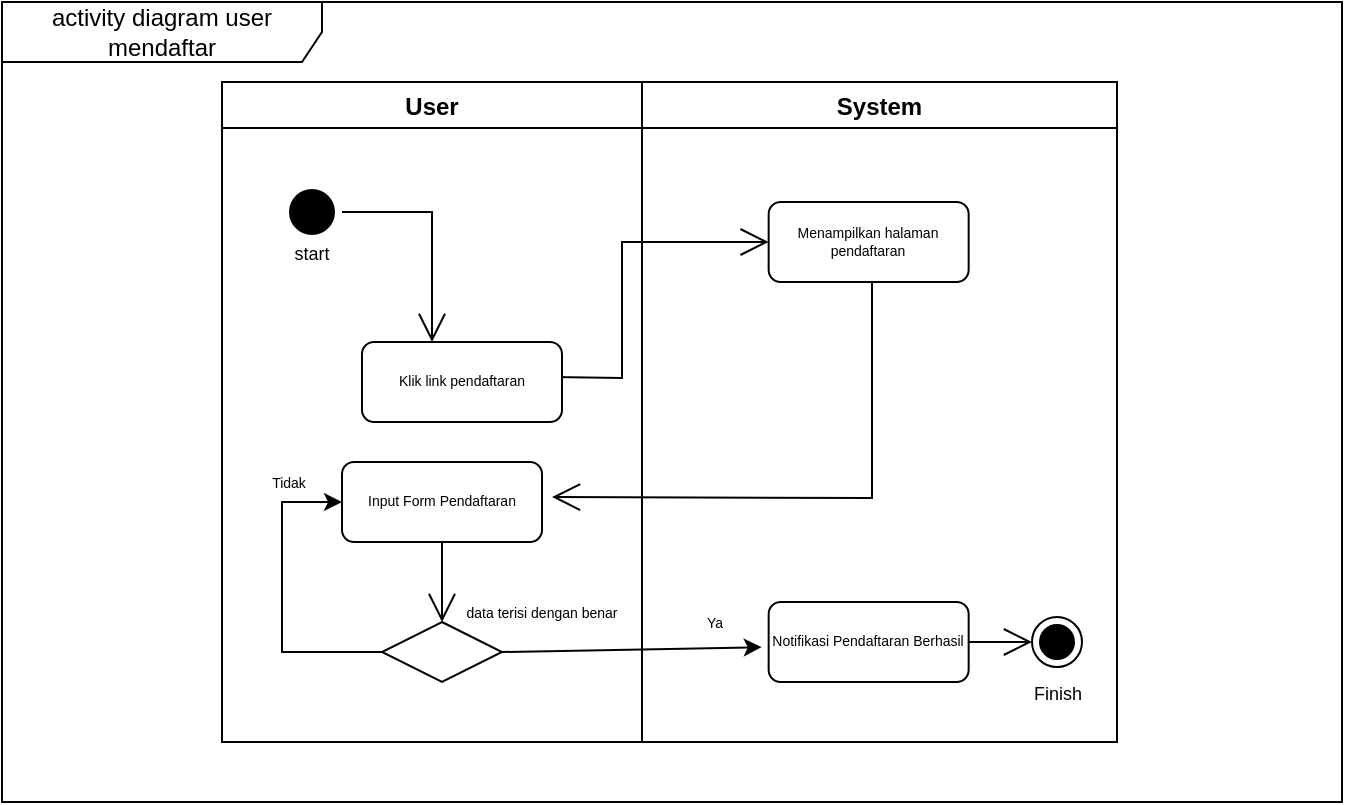 <mxfile version="17.4.6" type="github">
  <diagram id="xu2mb1g7uYP6MgzBX0Nj" name="Page-1">
    <mxGraphModel dx="868" dy="435" grid="1" gridSize="10" guides="1" tooltips="1" connect="1" arrows="1" fold="1" page="1" pageScale="1" pageWidth="850" pageHeight="1100" math="0" shadow="0">
      <root>
        <mxCell id="0" />
        <mxCell id="1" parent="0" />
        <mxCell id="U-rz6DUYJOyuGDaAJLVC-1" value="activity diagram user mendaftar" style="shape=umlFrame;whiteSpace=wrap;html=1;width=160;height=30;" parent="1" vertex="1">
          <mxGeometry x="130" y="40" width="670" height="400" as="geometry" />
        </mxCell>
        <mxCell id="U-rz6DUYJOyuGDaAJLVC-14" value="User" style="swimlane;" parent="1" vertex="1">
          <mxGeometry x="240" y="80" width="210" height="330" as="geometry" />
        </mxCell>
        <mxCell id="U-rz6DUYJOyuGDaAJLVC-29" value="" style="rhombus;whiteSpace=wrap;html=1;fontSize=9;strokeColor=#000000;" parent="U-rz6DUYJOyuGDaAJLVC-14" vertex="1">
          <mxGeometry x="80" y="270" width="60" height="30" as="geometry" />
        </mxCell>
        <mxCell id="U-rz6DUYJOyuGDaAJLVC-32" value="&lt;font style=&quot;font-size: 7px&quot;&gt;data terisi dengan benar&lt;/font&gt;" style="text;html=1;strokeColor=none;fillColor=none;align=center;verticalAlign=middle;whiteSpace=wrap;rounded=0;fontSize=9;" parent="U-rz6DUYJOyuGDaAJLVC-14" vertex="1">
          <mxGeometry x="120" y="250" width="80" height="30" as="geometry" />
        </mxCell>
        <mxCell id="U-rz6DUYJOyuGDaAJLVC-15" value="System" style="swimlane;startSize=23;" parent="1" vertex="1">
          <mxGeometry x="450" y="80" width="237.5" height="330" as="geometry" />
        </mxCell>
        <mxCell id="ygFOcXAb84O6QIB9o2_i-5" value="" style="ellipse;html=1;shape=endState;fillColor=#000000;strokeColor=#000000;fontSize=7;" vertex="1" parent="U-rz6DUYJOyuGDaAJLVC-15">
          <mxGeometry x="195" y="267.5" width="25" height="25" as="geometry" />
        </mxCell>
        <mxCell id="ygFOcXAb84O6QIB9o2_i-7" value="&lt;font style=&quot;font-size: 9px&quot;&gt;Finish&lt;/font&gt;" style="text;html=1;strokeColor=none;fillColor=none;align=center;verticalAlign=middle;whiteSpace=wrap;rounded=0;" vertex="1" parent="U-rz6DUYJOyuGDaAJLVC-15">
          <mxGeometry x="177.5" y="290" width="60" height="30" as="geometry" />
        </mxCell>
        <mxCell id="U-rz6DUYJOyuGDaAJLVC-19" value="" style="ellipse;html=1;shape=startState;fillColor=#000000;strokeColor=#000000;" parent="1" vertex="1">
          <mxGeometry x="270" y="130" width="30" height="30" as="geometry" />
        </mxCell>
        <mxCell id="U-rz6DUYJOyuGDaAJLVC-21" value="&lt;font style=&quot;font-size: 9px&quot;&gt;start&lt;/font&gt;" style="text;html=1;strokeColor=none;fillColor=none;align=center;verticalAlign=middle;whiteSpace=wrap;rounded=0;" parent="1" vertex="1">
          <mxGeometry x="255" y="150" width="60" height="30" as="geometry" />
        </mxCell>
        <mxCell id="U-rz6DUYJOyuGDaAJLVC-22" value="" style="endArrow=open;endFill=1;endSize=12;html=1;rounded=0;fontSize=9;" parent="1" source="U-rz6DUYJOyuGDaAJLVC-19" edge="1">
          <mxGeometry width="160" relative="1" as="geometry">
            <mxPoint x="300" y="200" as="sourcePoint" />
            <mxPoint x="345" y="210" as="targetPoint" />
            <Array as="points">
              <mxPoint x="345" y="145" />
            </Array>
          </mxGeometry>
        </mxCell>
        <mxCell id="U-rz6DUYJOyuGDaAJLVC-25" value="" style="endArrow=open;endFill=1;endSize=12;html=1;rounded=0;fontSize=9;exitX=1;exitY=0.5;exitDx=0;exitDy=0;entryX=0;entryY=0.5;entryDx=0;entryDy=0;" parent="1" target="ygFOcXAb84O6QIB9o2_i-2" edge="1">
          <mxGeometry width="160" relative="1" as="geometry">
            <mxPoint x="405" y="227.5" as="sourcePoint" />
            <mxPoint x="490" y="161" as="targetPoint" />
            <Array as="points">
              <mxPoint x="440" y="228" />
              <mxPoint x="440" y="160" />
            </Array>
          </mxGeometry>
        </mxCell>
        <mxCell id="U-rz6DUYJOyuGDaAJLVC-27" value="" style="endArrow=open;endFill=1;endSize=12;html=1;rounded=0;fontSize=9;exitX=0.5;exitY=1;exitDx=0;exitDy=0;entryX=1;entryY=0.5;entryDx=0;entryDy=0;" parent="1" edge="1">
          <mxGeometry width="160" relative="1" as="geometry">
            <mxPoint x="565" y="180" as="sourcePoint" />
            <mxPoint x="405" y="287.5" as="targetPoint" />
            <Array as="points">
              <mxPoint x="565" y="288" />
            </Array>
          </mxGeometry>
        </mxCell>
        <mxCell id="U-rz6DUYJOyuGDaAJLVC-33" value="" style="endArrow=classic;html=1;rounded=0;fontSize=7;exitX=1;exitY=0.5;exitDx=0;exitDy=0;entryX=-0.001;entryY=0.645;entryDx=0;entryDy=0;entryPerimeter=0;" parent="1" source="U-rz6DUYJOyuGDaAJLVC-29" edge="1">
          <mxGeometry width="50" height="50" relative="1" as="geometry">
            <mxPoint x="390" y="360" as="sourcePoint" />
            <mxPoint x="509.87" y="362.575" as="targetPoint" />
          </mxGeometry>
        </mxCell>
        <mxCell id="U-rz6DUYJOyuGDaAJLVC-34" value="&lt;font style=&quot;font-size: 7px&quot;&gt;Ya&lt;/font&gt;" style="text;html=1;strokeColor=none;fillColor=none;align=center;verticalAlign=middle;whiteSpace=wrap;rounded=0;fontSize=9;" parent="1" vertex="1">
          <mxGeometry x="460" y="340" width="53.33" height="20" as="geometry" />
        </mxCell>
        <mxCell id="U-rz6DUYJOyuGDaAJLVC-35" value="&lt;font style=&quot;font-size: 7px&quot;&gt;Tidak&lt;/font&gt;" style="text;html=1;strokeColor=none;fillColor=none;align=center;verticalAlign=middle;whiteSpace=wrap;rounded=0;fontSize=9;" parent="1" vertex="1">
          <mxGeometry x="246.67" y="270" width="53.33" height="20" as="geometry" />
        </mxCell>
        <mxCell id="ygFOcXAb84O6QIB9o2_i-1" value="Klik link pendaftaran" style="rounded=1;whiteSpace=wrap;html=1;fontSize=7;strokeColor=#000000;" vertex="1" parent="1">
          <mxGeometry x="310" y="210" width="100" height="40" as="geometry" />
        </mxCell>
        <mxCell id="ygFOcXAb84O6QIB9o2_i-2" value="Menampilkan halaman pendaftaran" style="rounded=1;whiteSpace=wrap;html=1;fontSize=7;strokeColor=#000000;" vertex="1" parent="1">
          <mxGeometry x="513.33" y="140" width="100" height="40" as="geometry" />
        </mxCell>
        <mxCell id="ygFOcXAb84O6QIB9o2_i-3" value="Input Form Pendaftaran" style="rounded=1;whiteSpace=wrap;html=1;fontSize=7;strokeColor=#000000;" vertex="1" parent="1">
          <mxGeometry x="300.0" y="270" width="100" height="40" as="geometry" />
        </mxCell>
        <mxCell id="U-rz6DUYJOyuGDaAJLVC-30" value="" style="endArrow=classic;html=1;rounded=0;fontSize=9;exitX=0;exitY=0.5;exitDx=0;exitDy=0;" parent="1" source="U-rz6DUYJOyuGDaAJLVC-29" target="ygFOcXAb84O6QIB9o2_i-3" edge="1">
          <mxGeometry width="50" height="50" relative="1" as="geometry">
            <mxPoint x="390" y="360" as="sourcePoint" />
            <mxPoint x="345" y="305" as="targetPoint" />
            <Array as="points">
              <mxPoint x="270" y="365" />
              <mxPoint x="270" y="290" />
            </Array>
          </mxGeometry>
        </mxCell>
        <mxCell id="ygFOcXAb84O6QIB9o2_i-4" value="Notifikasi Pendaftaran Berhasil" style="rounded=1;whiteSpace=wrap;html=1;fontSize=7;strokeColor=#000000;" vertex="1" parent="1">
          <mxGeometry x="513.33" y="340" width="100" height="40" as="geometry" />
        </mxCell>
        <mxCell id="ygFOcXAb84O6QIB9o2_i-6" value="" style="endArrow=open;endFill=1;endSize=12;html=1;rounded=0;fontSize=9;" edge="1" parent="1" source="ygFOcXAb84O6QIB9o2_i-4" target="ygFOcXAb84O6QIB9o2_i-5">
          <mxGeometry width="160" relative="1" as="geometry">
            <mxPoint x="610" y="232" as="sourcePoint" />
            <mxPoint x="450" y="339.5" as="targetPoint" />
            <Array as="points" />
          </mxGeometry>
        </mxCell>
        <mxCell id="ygFOcXAb84O6QIB9o2_i-8" value="" style="endArrow=open;endFill=1;endSize=12;html=1;rounded=0;fontSize=9;" edge="1" parent="1" source="ygFOcXAb84O6QIB9o2_i-3" target="U-rz6DUYJOyuGDaAJLVC-29">
          <mxGeometry width="160" relative="1" as="geometry">
            <mxPoint x="575" y="190" as="sourcePoint" />
            <mxPoint x="415" y="297.5" as="targetPoint" />
            <Array as="points" />
          </mxGeometry>
        </mxCell>
      </root>
    </mxGraphModel>
  </diagram>
</mxfile>
